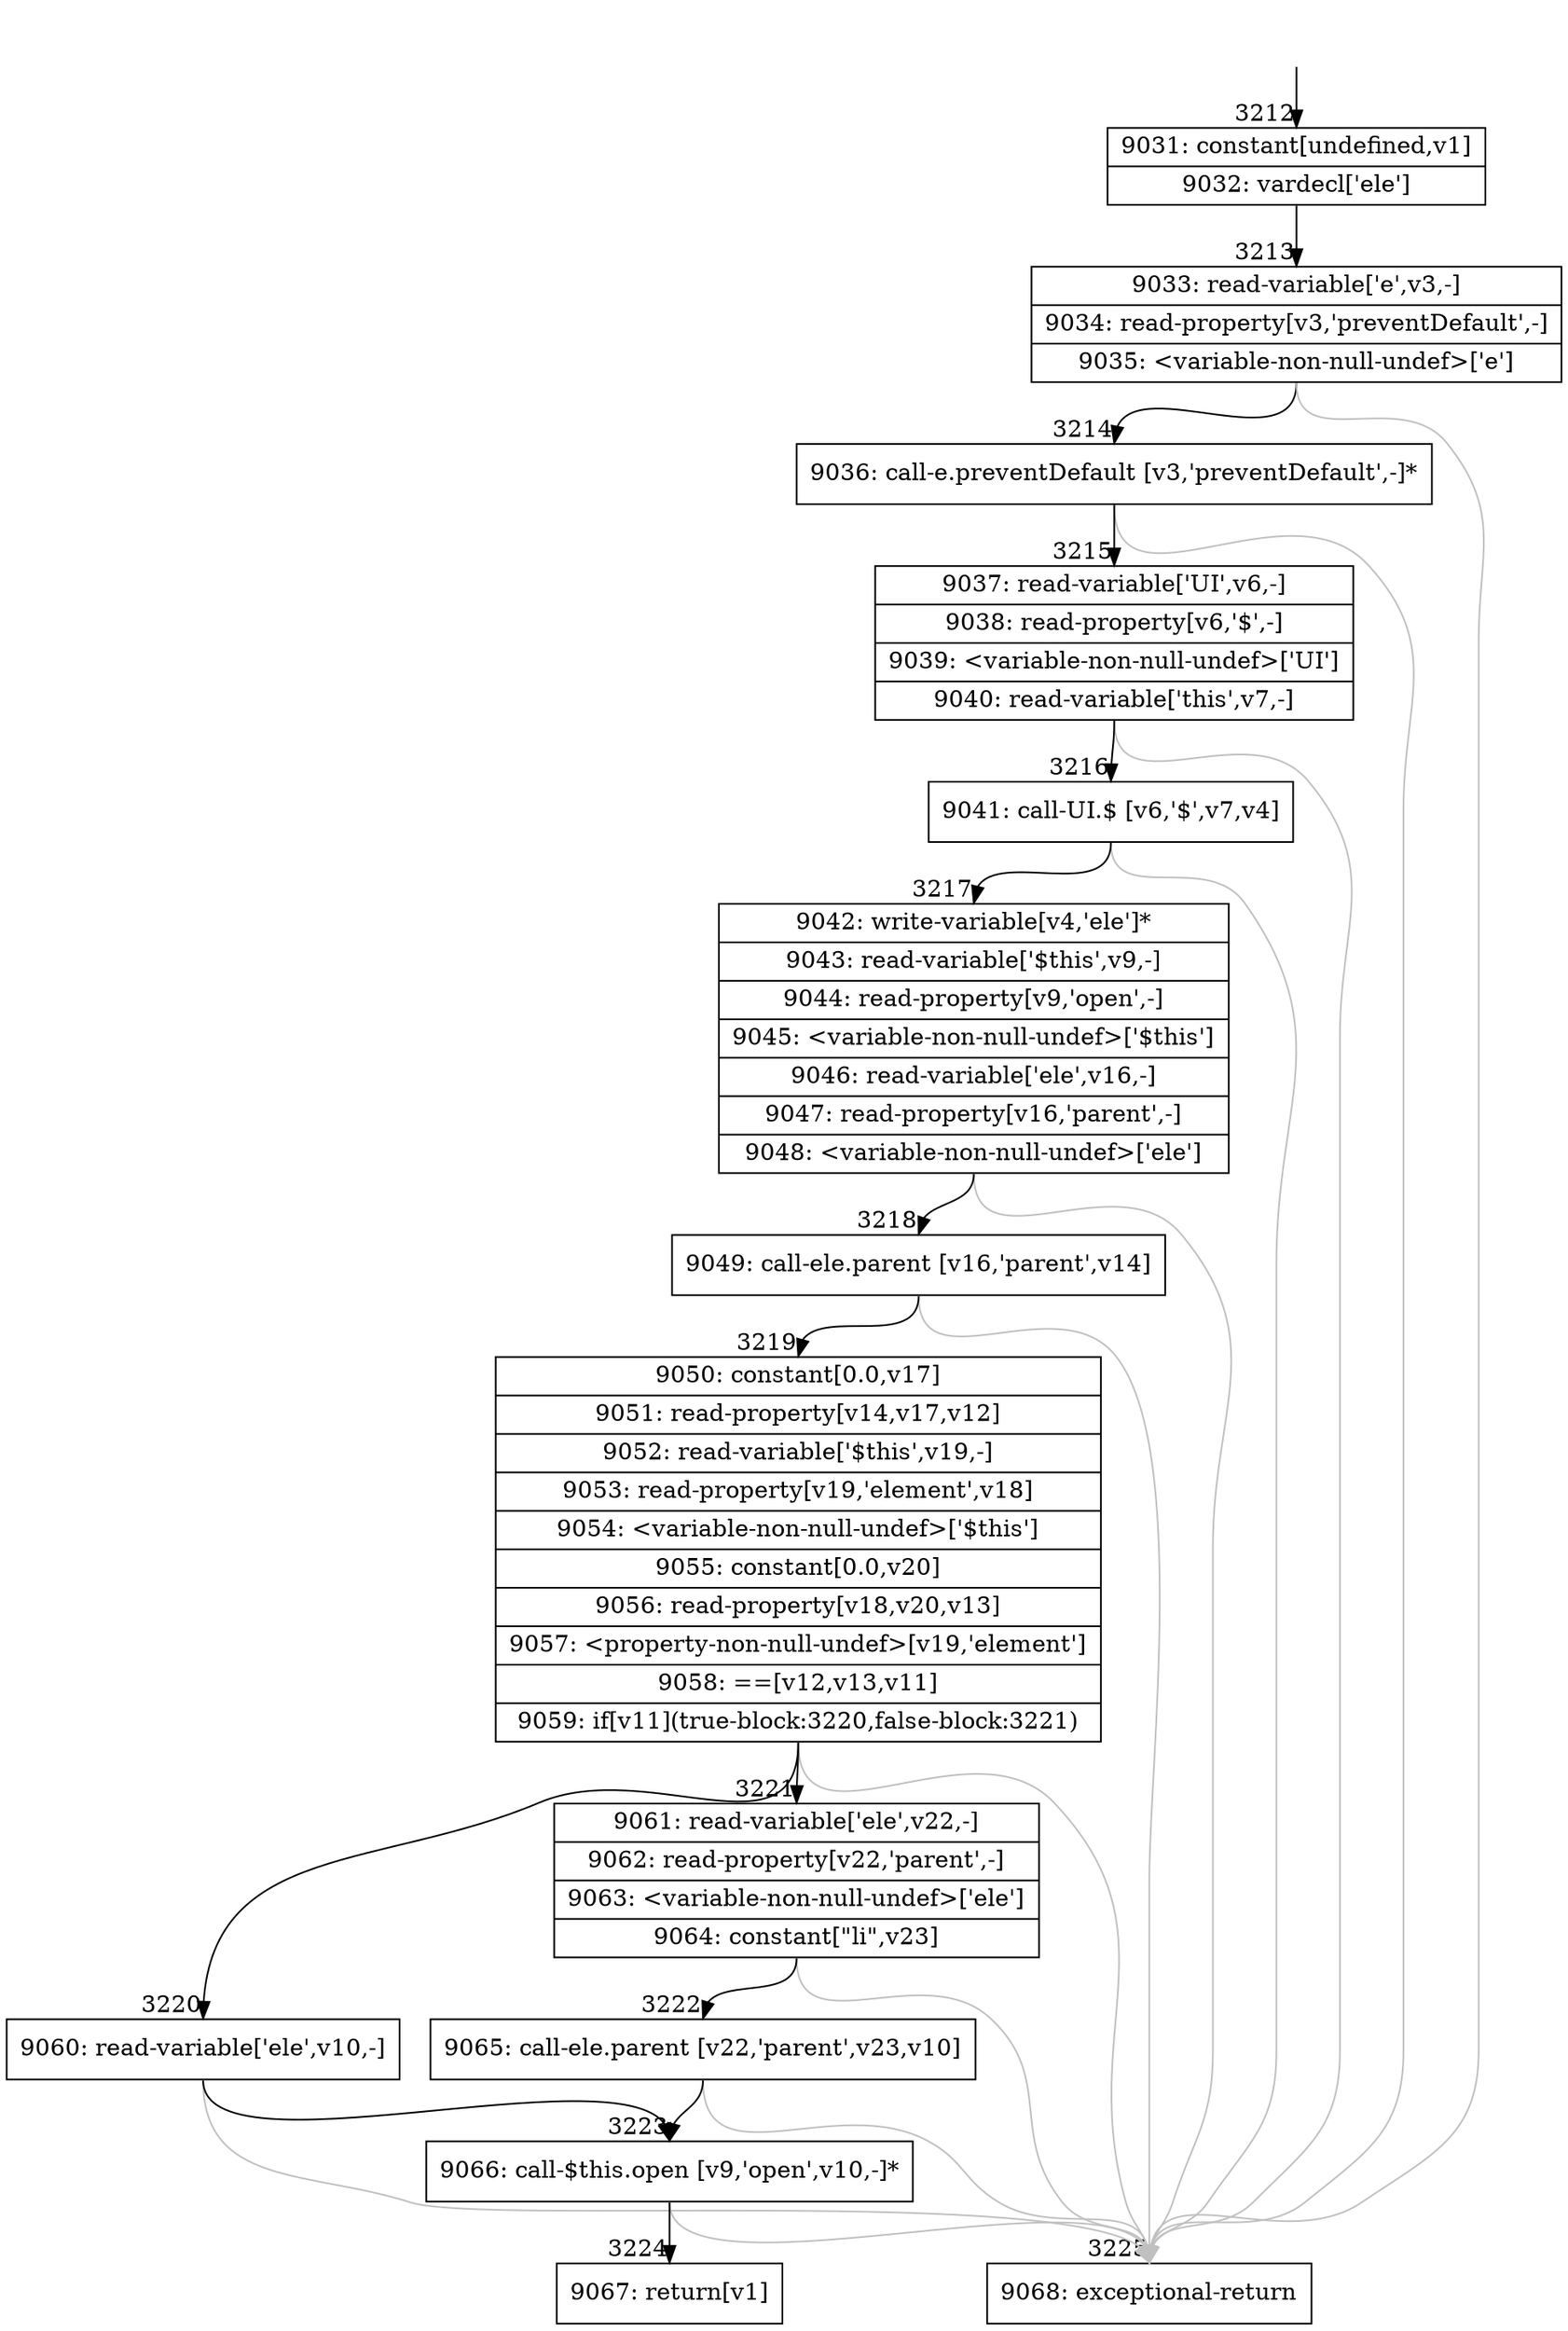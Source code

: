 digraph {
rankdir="TD"
BB_entry248[shape=none,label=""];
BB_entry248 -> BB3212 [tailport=s, headport=n, headlabel="    3212"]
BB3212 [shape=record label="{9031: constant[undefined,v1]|9032: vardecl['ele']}" ] 
BB3212 -> BB3213 [tailport=s, headport=n, headlabel="      3213"]
BB3213 [shape=record label="{9033: read-variable['e',v3,-]|9034: read-property[v3,'preventDefault',-]|9035: \<variable-non-null-undef\>['e']}" ] 
BB3213 -> BB3214 [tailport=s, headport=n, headlabel="      3214"]
BB3213 -> BB3225 [tailport=s, headport=n, color=gray, headlabel="      3225"]
BB3214 [shape=record label="{9036: call-e.preventDefault [v3,'preventDefault',-]*}" ] 
BB3214 -> BB3215 [tailport=s, headport=n, headlabel="      3215"]
BB3214 -> BB3225 [tailport=s, headport=n, color=gray]
BB3215 [shape=record label="{9037: read-variable['UI',v6,-]|9038: read-property[v6,'$',-]|9039: \<variable-non-null-undef\>['UI']|9040: read-variable['this',v7,-]}" ] 
BB3215 -> BB3216 [tailport=s, headport=n, headlabel="      3216"]
BB3215 -> BB3225 [tailport=s, headport=n, color=gray]
BB3216 [shape=record label="{9041: call-UI.$ [v6,'$',v7,v4]}" ] 
BB3216 -> BB3217 [tailport=s, headport=n, headlabel="      3217"]
BB3216 -> BB3225 [tailport=s, headport=n, color=gray]
BB3217 [shape=record label="{9042: write-variable[v4,'ele']*|9043: read-variable['$this',v9,-]|9044: read-property[v9,'open',-]|9045: \<variable-non-null-undef\>['$this']|9046: read-variable['ele',v16,-]|9047: read-property[v16,'parent',-]|9048: \<variable-non-null-undef\>['ele']}" ] 
BB3217 -> BB3218 [tailport=s, headport=n, headlabel="      3218"]
BB3217 -> BB3225 [tailport=s, headport=n, color=gray]
BB3218 [shape=record label="{9049: call-ele.parent [v16,'parent',v14]}" ] 
BB3218 -> BB3219 [tailport=s, headport=n, headlabel="      3219"]
BB3218 -> BB3225 [tailport=s, headport=n, color=gray]
BB3219 [shape=record label="{9050: constant[0.0,v17]|9051: read-property[v14,v17,v12]|9052: read-variable['$this',v19,-]|9053: read-property[v19,'element',v18]|9054: \<variable-non-null-undef\>['$this']|9055: constant[0.0,v20]|9056: read-property[v18,v20,v13]|9057: \<property-non-null-undef\>[v19,'element']|9058: ==[v12,v13,v11]|9059: if[v11](true-block:3220,false-block:3221)}" ] 
BB3219 -> BB3220 [tailport=s, headport=n, headlabel="      3220"]
BB3219 -> BB3221 [tailport=s, headport=n, headlabel="      3221"]
BB3219 -> BB3225 [tailport=s, headport=n, color=gray]
BB3220 [shape=record label="{9060: read-variable['ele',v10,-]}" ] 
BB3220 -> BB3223 [tailport=s, headport=n, headlabel="      3223"]
BB3220 -> BB3225 [tailport=s, headport=n, color=gray]
BB3221 [shape=record label="{9061: read-variable['ele',v22,-]|9062: read-property[v22,'parent',-]|9063: \<variable-non-null-undef\>['ele']|9064: constant[\"li\",v23]}" ] 
BB3221 -> BB3222 [tailport=s, headport=n, headlabel="      3222"]
BB3221 -> BB3225 [tailport=s, headport=n, color=gray]
BB3222 [shape=record label="{9065: call-ele.parent [v22,'parent',v23,v10]}" ] 
BB3222 -> BB3223 [tailport=s, headport=n]
BB3222 -> BB3225 [tailport=s, headport=n, color=gray]
BB3223 [shape=record label="{9066: call-$this.open [v9,'open',v10,-]*}" ] 
BB3223 -> BB3224 [tailport=s, headport=n, headlabel="      3224"]
BB3223 -> BB3225 [tailport=s, headport=n, color=gray]
BB3224 [shape=record label="{9067: return[v1]}" ] 
BB3225 [shape=record label="{9068: exceptional-return}" ] 
//#$~ 2481
}
